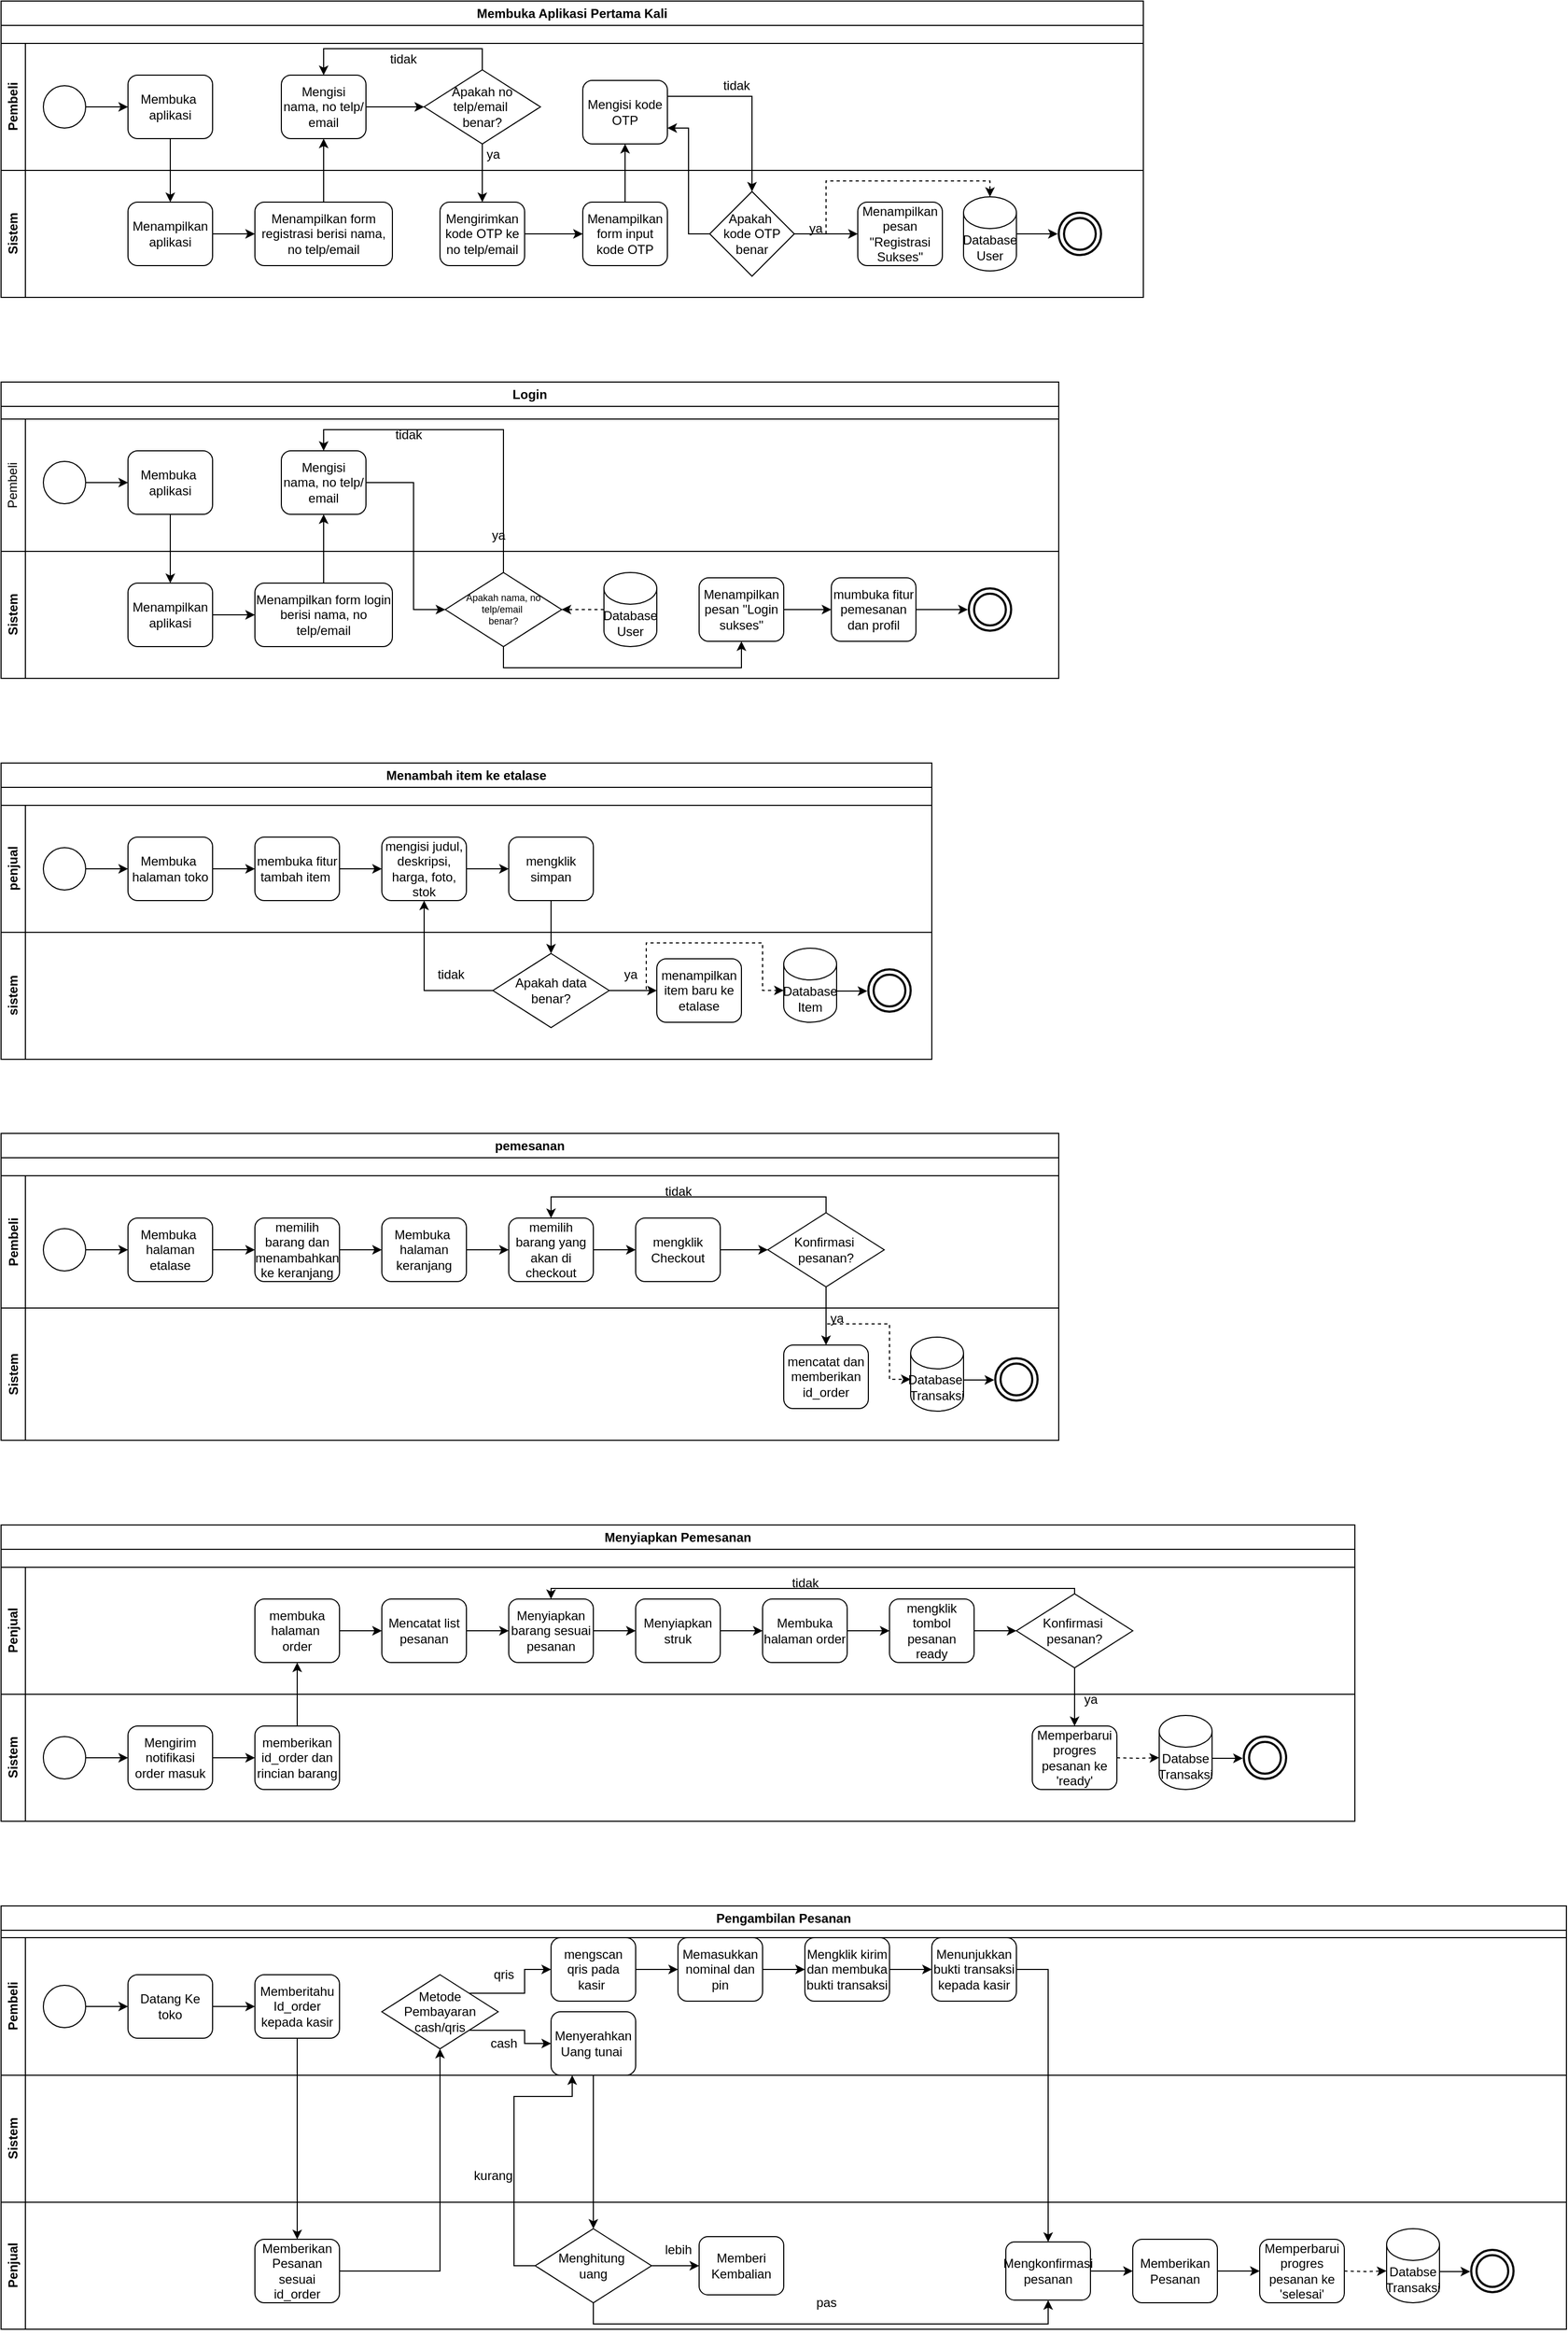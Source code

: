 <mxfile version="26.0.4">
  <diagram name="Halaman-1" id="dJWml7e_3UsgryPbaNAH">
    <mxGraphModel dx="1591" dy="705" grid="1" gridSize="10" guides="1" tooltips="1" connect="1" arrows="1" fold="1" page="1" pageScale="10" pageWidth="827" pageHeight="1169" math="0" shadow="0">
      <root>
        <mxCell id="0" />
        <mxCell id="1" parent="0" />
        <mxCell id="1x1_cKniDCLI9DL_jRmz-61" value="Membuka Aplikasi Pertama Kali" style="swimlane;whiteSpace=wrap;html=1;" parent="1" vertex="1">
          <mxGeometry width="1080" height="280" as="geometry" />
        </mxCell>
        <mxCell id="1x1_cKniDCLI9DL_jRmz-62" value="Pembeli" style="swimlane;horizontal=0;whiteSpace=wrap;html=1;" parent="1x1_cKniDCLI9DL_jRmz-61" vertex="1">
          <mxGeometry y="40" width="1080" height="120" as="geometry" />
        </mxCell>
        <mxCell id="v4LzWEk5CZVGfWKohJ5e-2" style="edgeStyle=orthogonalEdgeStyle;rounded=0;orthogonalLoop=1;jettySize=auto;html=1;exitX=1;exitY=0.5;exitDx=0;exitDy=0;entryX=0;entryY=0.5;entryDx=0;entryDy=0;" parent="1x1_cKniDCLI9DL_jRmz-62" source="1x1_cKniDCLI9DL_jRmz-66" target="1x1_cKniDCLI9DL_jRmz-67" edge="1">
          <mxGeometry relative="1" as="geometry" />
        </mxCell>
        <mxCell id="1x1_cKniDCLI9DL_jRmz-66" value="" style="ellipse;whiteSpace=wrap;html=1;aspect=fixed;" parent="1x1_cKniDCLI9DL_jRmz-62" vertex="1">
          <mxGeometry x="40" y="40" width="40" height="40" as="geometry" />
        </mxCell>
        <mxCell id="1x1_cKniDCLI9DL_jRmz-67" value="Membuka&amp;nbsp;&lt;div&gt;aplikasi&lt;/div&gt;" style="rounded=1;whiteSpace=wrap;html=1;" parent="1x1_cKniDCLI9DL_jRmz-62" vertex="1">
          <mxGeometry x="120" y="30" width="80" height="60" as="geometry" />
        </mxCell>
        <mxCell id="1x1_cKniDCLI9DL_jRmz-81" style="edgeStyle=orthogonalEdgeStyle;rounded=0;orthogonalLoop=1;jettySize=auto;html=1;exitX=1;exitY=0.5;exitDx=0;exitDy=0;entryX=0;entryY=0.5;entryDx=0;entryDy=0;" parent="1x1_cKniDCLI9DL_jRmz-62" source="1x1_cKniDCLI9DL_jRmz-72" target="1x1_cKniDCLI9DL_jRmz-77" edge="1">
          <mxGeometry relative="1" as="geometry" />
        </mxCell>
        <mxCell id="1x1_cKniDCLI9DL_jRmz-72" value="Mengisi nama, no telp/ email" style="rounded=1;whiteSpace=wrap;html=1;" parent="1x1_cKniDCLI9DL_jRmz-62" vertex="1">
          <mxGeometry x="265" y="30" width="80" height="60" as="geometry" />
        </mxCell>
        <mxCell id="1x1_cKniDCLI9DL_jRmz-78" style="edgeStyle=orthogonalEdgeStyle;rounded=0;orthogonalLoop=1;jettySize=auto;html=1;exitX=0.5;exitY=0;exitDx=0;exitDy=0;entryX=0.5;entryY=0;entryDx=0;entryDy=0;" parent="1x1_cKniDCLI9DL_jRmz-62" source="1x1_cKniDCLI9DL_jRmz-77" target="1x1_cKniDCLI9DL_jRmz-72" edge="1">
          <mxGeometry relative="1" as="geometry" />
        </mxCell>
        <mxCell id="1x1_cKniDCLI9DL_jRmz-77" value="Apakah no telp/email&amp;nbsp;&lt;div&gt;benar?&lt;/div&gt;" style="rhombus;whiteSpace=wrap;html=1;" parent="1x1_cKniDCLI9DL_jRmz-62" vertex="1">
          <mxGeometry x="400" y="25" width="110" height="70" as="geometry" />
        </mxCell>
        <mxCell id="1x1_cKniDCLI9DL_jRmz-85" value="Mengisi kode OTP" style="rounded=1;whiteSpace=wrap;html=1;" parent="1x1_cKniDCLI9DL_jRmz-62" vertex="1">
          <mxGeometry x="550" y="35" width="80" height="60" as="geometry" />
        </mxCell>
        <mxCell id="v4LzWEk5CZVGfWKohJ5e-10" value="ya" style="text;html=1;align=center;verticalAlign=middle;resizable=0;points=[];autosize=1;strokeColor=none;fillColor=none;" parent="1x1_cKniDCLI9DL_jRmz-62" vertex="1">
          <mxGeometry x="445" y="90" width="40" height="30" as="geometry" />
        </mxCell>
        <mxCell id="v4LzWEk5CZVGfWKohJ5e-11" value="tidak" style="text;html=1;align=center;verticalAlign=middle;resizable=0;points=[];autosize=1;strokeColor=none;fillColor=none;" parent="1x1_cKniDCLI9DL_jRmz-62" vertex="1">
          <mxGeometry x="355" width="50" height="30" as="geometry" />
        </mxCell>
        <mxCell id="v4LzWEk5CZVGfWKohJ5e-13" value="tidak" style="text;html=1;align=center;verticalAlign=middle;resizable=0;points=[];autosize=1;strokeColor=none;fillColor=none;" parent="1x1_cKniDCLI9DL_jRmz-62" vertex="1">
          <mxGeometry x="670" y="25" width="50" height="30" as="geometry" />
        </mxCell>
        <mxCell id="1x1_cKniDCLI9DL_jRmz-64" value="Sistem" style="swimlane;horizontal=0;whiteSpace=wrap;html=1;" parent="1x1_cKniDCLI9DL_jRmz-61" vertex="1">
          <mxGeometry y="160" width="1080" height="120" as="geometry" />
        </mxCell>
        <mxCell id="1x1_cKniDCLI9DL_jRmz-80" style="edgeStyle=orthogonalEdgeStyle;rounded=0;orthogonalLoop=1;jettySize=auto;html=1;exitX=1;exitY=0.5;exitDx=0;exitDy=0;entryX=0;entryY=0.5;entryDx=0;entryDy=0;" parent="1x1_cKniDCLI9DL_jRmz-64" source="1x1_cKniDCLI9DL_jRmz-69" target="1x1_cKniDCLI9DL_jRmz-71" edge="1">
          <mxGeometry relative="1" as="geometry" />
        </mxCell>
        <mxCell id="1x1_cKniDCLI9DL_jRmz-69" value="Menampilkan aplikasi" style="rounded=1;whiteSpace=wrap;html=1;" parent="1x1_cKniDCLI9DL_jRmz-64" vertex="1">
          <mxGeometry x="120" y="30" width="80" height="60" as="geometry" />
        </mxCell>
        <mxCell id="1x1_cKniDCLI9DL_jRmz-71" value="Menampilkan form registrasi berisi nama, no telp/email" style="rounded=1;whiteSpace=wrap;html=1;" parent="1x1_cKniDCLI9DL_jRmz-64" vertex="1">
          <mxGeometry x="240" y="30" width="130" height="60" as="geometry" />
        </mxCell>
        <mxCell id="1x1_cKniDCLI9DL_jRmz-84" style="edgeStyle=orthogonalEdgeStyle;rounded=0;orthogonalLoop=1;jettySize=auto;html=1;exitX=1;exitY=0.5;exitDx=0;exitDy=0;entryX=0;entryY=0.5;entryDx=0;entryDy=0;" parent="1x1_cKniDCLI9DL_jRmz-64" source="1x1_cKniDCLI9DL_jRmz-73" target="1x1_cKniDCLI9DL_jRmz-83" edge="1">
          <mxGeometry relative="1" as="geometry" />
        </mxCell>
        <mxCell id="1x1_cKniDCLI9DL_jRmz-73" value="Mengirimkan kode OTP ke no telp/email" style="rounded=1;whiteSpace=wrap;html=1;" parent="1x1_cKniDCLI9DL_jRmz-64" vertex="1">
          <mxGeometry x="415" y="30" width="80" height="60" as="geometry" />
        </mxCell>
        <mxCell id="1x1_cKniDCLI9DL_jRmz-83" value="Menampilkan form input kode OTP" style="rounded=1;whiteSpace=wrap;html=1;" parent="1x1_cKniDCLI9DL_jRmz-64" vertex="1">
          <mxGeometry x="550" y="30" width="80" height="60" as="geometry" />
        </mxCell>
        <mxCell id="1x1_cKniDCLI9DL_jRmz-91" style="edgeStyle=orthogonalEdgeStyle;rounded=0;orthogonalLoop=1;jettySize=auto;html=1;exitX=1;exitY=0.5;exitDx=0;exitDy=0;entryX=0;entryY=0.5;entryDx=0;entryDy=0;" parent="1x1_cKniDCLI9DL_jRmz-64" source="1x1_cKniDCLI9DL_jRmz-87" target="1x1_cKniDCLI9DL_jRmz-90" edge="1">
          <mxGeometry relative="1" as="geometry" />
        </mxCell>
        <mxCell id="1x1_cKniDCLI9DL_jRmz-87" value="Apakah&amp;nbsp;&lt;div&gt;kode OTP benar&lt;/div&gt;" style="rhombus;whiteSpace=wrap;html=1;" parent="1x1_cKniDCLI9DL_jRmz-64" vertex="1">
          <mxGeometry x="670" y="20" width="80" height="80" as="geometry" />
        </mxCell>
        <mxCell id="1x1_cKniDCLI9DL_jRmz-90" value="Menampilkan pesan &quot;Registrasi Sukses&quot;" style="rounded=1;whiteSpace=wrap;html=1;" parent="1x1_cKniDCLI9DL_jRmz-64" vertex="1">
          <mxGeometry x="810" y="30" width="80" height="60" as="geometry" />
        </mxCell>
        <mxCell id="2Y-CChpE2fxilLZrQBRF-6" style="edgeStyle=orthogonalEdgeStyle;rounded=0;orthogonalLoop=1;jettySize=auto;html=1;exitX=1;exitY=0.5;exitDx=0;exitDy=0;exitPerimeter=0;entryX=0;entryY=0.5;entryDx=0;entryDy=0;" edge="1" parent="1x1_cKniDCLI9DL_jRmz-64" source="1x1_cKniDCLI9DL_jRmz-92" target="v4LzWEk5CZVGfWKohJ5e-3">
          <mxGeometry relative="1" as="geometry" />
        </mxCell>
        <mxCell id="1x1_cKniDCLI9DL_jRmz-92" value="Database&lt;div&gt;User&lt;/div&gt;" style="shape=cylinder3;whiteSpace=wrap;html=1;boundedLbl=1;backgroundOutline=1;size=15;" parent="1x1_cKniDCLI9DL_jRmz-64" vertex="1">
          <mxGeometry x="910" y="25" width="50" height="70" as="geometry" />
        </mxCell>
        <mxCell id="v4LzWEk5CZVGfWKohJ5e-4" style="edgeStyle=orthogonalEdgeStyle;rounded=0;orthogonalLoop=1;jettySize=auto;html=1;exitX=1;exitY=0.5;exitDx=0;exitDy=0;dashed=1;entryX=0.5;entryY=0;entryDx=0;entryDy=0;entryPerimeter=0;" parent="1x1_cKniDCLI9DL_jRmz-64" source="1x1_cKniDCLI9DL_jRmz-87" target="1x1_cKniDCLI9DL_jRmz-92" edge="1">
          <mxGeometry relative="1" as="geometry">
            <mxPoint x="935" y="20" as="targetPoint" />
            <Array as="points">
              <mxPoint x="780" y="60" />
              <mxPoint x="780" y="10" />
              <mxPoint x="935" y="10" />
            </Array>
          </mxGeometry>
        </mxCell>
        <mxCell id="v4LzWEk5CZVGfWKohJ5e-12" value="ya" style="text;html=1;align=center;verticalAlign=middle;resizable=0;points=[];autosize=1;strokeColor=none;fillColor=none;" parent="1x1_cKniDCLI9DL_jRmz-64" vertex="1">
          <mxGeometry x="750" y="40" width="40" height="30" as="geometry" />
        </mxCell>
        <mxCell id="v4LzWEk5CZVGfWKohJ5e-3" value="" style="ellipse;whiteSpace=wrap;html=1;aspect=fixed;perimeterSpacing=1;strokeWidth=2;gradientColor=none;fillStyle=auto;" parent="1x1_cKniDCLI9DL_jRmz-64" vertex="1">
          <mxGeometry x="1000" y="40" width="40" height="40" as="geometry" />
        </mxCell>
        <mxCell id="v4LzWEk5CZVGfWKohJ5e-9" value="" style="ellipse;whiteSpace=wrap;html=1;aspect=fixed;perimeterSpacing=1;strokeWidth=2;gradientColor=none;fillStyle=auto;" parent="1x1_cKniDCLI9DL_jRmz-64" vertex="1">
          <mxGeometry x="1005" y="45" width="30" height="30" as="geometry" />
        </mxCell>
        <mxCell id="1x1_cKniDCLI9DL_jRmz-76" style="edgeStyle=orthogonalEdgeStyle;rounded=0;orthogonalLoop=1;jettySize=auto;html=1;exitX=0.5;exitY=0;exitDx=0;exitDy=0;entryX=0.5;entryY=1;entryDx=0;entryDy=0;" parent="1x1_cKniDCLI9DL_jRmz-61" source="1x1_cKniDCLI9DL_jRmz-71" target="1x1_cKniDCLI9DL_jRmz-72" edge="1">
          <mxGeometry relative="1" as="geometry" />
        </mxCell>
        <mxCell id="1x1_cKniDCLI9DL_jRmz-79" style="edgeStyle=orthogonalEdgeStyle;rounded=0;orthogonalLoop=1;jettySize=auto;html=1;exitX=0.5;exitY=1;exitDx=0;exitDy=0;entryX=0.5;entryY=0;entryDx=0;entryDy=0;" parent="1x1_cKniDCLI9DL_jRmz-61" source="1x1_cKniDCLI9DL_jRmz-67" target="1x1_cKniDCLI9DL_jRmz-69" edge="1">
          <mxGeometry relative="1" as="geometry" />
        </mxCell>
        <mxCell id="1x1_cKniDCLI9DL_jRmz-82" style="edgeStyle=orthogonalEdgeStyle;rounded=0;orthogonalLoop=1;jettySize=auto;html=1;exitX=0.5;exitY=1;exitDx=0;exitDy=0;entryX=0.5;entryY=0;entryDx=0;entryDy=0;" parent="1x1_cKniDCLI9DL_jRmz-61" source="1x1_cKniDCLI9DL_jRmz-77" target="1x1_cKniDCLI9DL_jRmz-73" edge="1">
          <mxGeometry relative="1" as="geometry" />
        </mxCell>
        <mxCell id="1x1_cKniDCLI9DL_jRmz-86" style="edgeStyle=orthogonalEdgeStyle;rounded=0;orthogonalLoop=1;jettySize=auto;html=1;exitX=0.5;exitY=0;exitDx=0;exitDy=0;entryX=0.5;entryY=1;entryDx=0;entryDy=0;" parent="1x1_cKniDCLI9DL_jRmz-61" source="1x1_cKniDCLI9DL_jRmz-83" target="1x1_cKniDCLI9DL_jRmz-85" edge="1">
          <mxGeometry relative="1" as="geometry" />
        </mxCell>
        <mxCell id="1x1_cKniDCLI9DL_jRmz-88" style="edgeStyle=orthogonalEdgeStyle;rounded=0;orthogonalLoop=1;jettySize=auto;html=1;exitX=1;exitY=0.25;exitDx=0;exitDy=0;entryX=0.5;entryY=0;entryDx=0;entryDy=0;" parent="1x1_cKniDCLI9DL_jRmz-61" source="1x1_cKniDCLI9DL_jRmz-85" target="1x1_cKniDCLI9DL_jRmz-87" edge="1">
          <mxGeometry relative="1" as="geometry" />
        </mxCell>
        <mxCell id="1x1_cKniDCLI9DL_jRmz-89" style="edgeStyle=orthogonalEdgeStyle;rounded=0;orthogonalLoop=1;jettySize=auto;html=1;exitX=0;exitY=0.5;exitDx=0;exitDy=0;entryX=1;entryY=0.75;entryDx=0;entryDy=0;" parent="1x1_cKniDCLI9DL_jRmz-61" source="1x1_cKniDCLI9DL_jRmz-87" target="1x1_cKniDCLI9DL_jRmz-85" edge="1">
          <mxGeometry relative="1" as="geometry" />
        </mxCell>
        <mxCell id="v4LzWEk5CZVGfWKohJ5e-50" value="Login" style="swimlane;whiteSpace=wrap;html=1;" parent="1" vertex="1">
          <mxGeometry y="360" width="1000" height="280" as="geometry" />
        </mxCell>
        <mxCell id="v4LzWEk5CZVGfWKohJ5e-67" value="Sistem" style="swimlane;horizontal=0;whiteSpace=wrap;html=1;" parent="v4LzWEk5CZVGfWKohJ5e-50" vertex="1">
          <mxGeometry y="160" width="1000" height="120" as="geometry" />
        </mxCell>
        <mxCell id="v4LzWEk5CZVGfWKohJ5e-82" style="edgeStyle=orthogonalEdgeStyle;rounded=0;orthogonalLoop=1;jettySize=auto;html=1;exitX=1;exitY=0.5;exitDx=0;exitDy=0;entryX=0;entryY=0.5;entryDx=0;entryDy=0;" parent="v4LzWEk5CZVGfWKohJ5e-67" source="v4LzWEk5CZVGfWKohJ5e-71" target="v4LzWEk5CZVGfWKohJ5e-72" edge="1">
          <mxGeometry relative="1" as="geometry" />
        </mxCell>
        <mxCell id="v4LzWEk5CZVGfWKohJ5e-71" value="Menampilkan aplikasi" style="rounded=1;whiteSpace=wrap;html=1;" parent="v4LzWEk5CZVGfWKohJ5e-67" vertex="1">
          <mxGeometry x="120" y="30" width="80" height="60" as="geometry" />
        </mxCell>
        <mxCell id="v4LzWEk5CZVGfWKohJ5e-72" value="Menampilkan form login berisi nama, no telp/email" style="rounded=1;whiteSpace=wrap;html=1;" parent="v4LzWEk5CZVGfWKohJ5e-67" vertex="1">
          <mxGeometry x="240" y="30" width="130" height="60" as="geometry" />
        </mxCell>
        <mxCell id="v4LzWEk5CZVGfWKohJ5e-75" value="Apakah nama, no telp/email&amp;nbsp;&lt;div&gt;benar?&lt;/div&gt;" style="rhombus;whiteSpace=wrap;html=1;spacing=2;fontSize=9;fontStyle=0" parent="v4LzWEk5CZVGfWKohJ5e-67" vertex="1">
          <mxGeometry x="420" y="20" width="110" height="70" as="geometry" />
        </mxCell>
        <mxCell id="2Y-CChpE2fxilLZrQBRF-5" style="edgeStyle=orthogonalEdgeStyle;rounded=0;orthogonalLoop=1;jettySize=auto;html=1;exitX=0;exitY=0.5;exitDx=0;exitDy=0;exitPerimeter=0;entryX=1;entryY=0.5;entryDx=0;entryDy=0;dashed=1;" edge="1" parent="v4LzWEk5CZVGfWKohJ5e-67" source="2Y-CChpE2fxilLZrQBRF-4" target="v4LzWEk5CZVGfWKohJ5e-75">
          <mxGeometry relative="1" as="geometry" />
        </mxCell>
        <mxCell id="2Y-CChpE2fxilLZrQBRF-4" value="Database User" style="shape=cylinder3;whiteSpace=wrap;html=1;boundedLbl=1;backgroundOutline=1;size=15;" vertex="1" parent="v4LzWEk5CZVGfWKohJ5e-67">
          <mxGeometry x="570" y="20" width="50" height="70" as="geometry" />
        </mxCell>
        <mxCell id="v4LzWEk5CZVGfWKohJ5e-84" style="edgeStyle=orthogonalEdgeStyle;rounded=0;orthogonalLoop=1;jettySize=auto;html=1;exitX=1;exitY=0.5;exitDx=0;exitDy=0;entryX=0;entryY=0.5;entryDx=0;entryDy=0;" parent="v4LzWEk5CZVGfWKohJ5e-67" source="v4LzWEk5CZVGfWKohJ5e-77" target="v4LzWEk5CZVGfWKohJ5e-83" edge="1">
          <mxGeometry relative="1" as="geometry" />
        </mxCell>
        <mxCell id="v4LzWEk5CZVGfWKohJ5e-77" value="Menampilkan pesan &quot;Login sukses&quot;" style="rounded=1;whiteSpace=wrap;html=1;" parent="v4LzWEk5CZVGfWKohJ5e-67" vertex="1">
          <mxGeometry x="660" y="25" width="80" height="60" as="geometry" />
        </mxCell>
        <mxCell id="v4LzWEk5CZVGfWKohJ5e-91" style="edgeStyle=orthogonalEdgeStyle;rounded=0;orthogonalLoop=1;jettySize=auto;html=1;exitX=1;exitY=0.5;exitDx=0;exitDy=0;entryX=0;entryY=0.5;entryDx=0;entryDy=0;" parent="v4LzWEk5CZVGfWKohJ5e-67" source="v4LzWEk5CZVGfWKohJ5e-83" target="v4LzWEk5CZVGfWKohJ5e-89" edge="1">
          <mxGeometry relative="1" as="geometry" />
        </mxCell>
        <mxCell id="v4LzWEk5CZVGfWKohJ5e-83" value="mumbuka fitur pemesanan dan profil" style="rounded=1;whiteSpace=wrap;html=1;" parent="v4LzWEk5CZVGfWKohJ5e-67" vertex="1">
          <mxGeometry x="785" y="25" width="80" height="60" as="geometry" />
        </mxCell>
        <mxCell id="v4LzWEk5CZVGfWKohJ5e-89" value="" style="ellipse;whiteSpace=wrap;html=1;aspect=fixed;perimeterSpacing=1;strokeWidth=2;gradientColor=none;fillStyle=auto;" parent="v4LzWEk5CZVGfWKohJ5e-67" vertex="1">
          <mxGeometry x="915" y="35" width="40" height="40" as="geometry" />
        </mxCell>
        <mxCell id="v4LzWEk5CZVGfWKohJ5e-90" value="" style="ellipse;whiteSpace=wrap;html=1;aspect=fixed;perimeterSpacing=1;strokeWidth=2;gradientColor=none;fillStyle=auto;" parent="v4LzWEk5CZVGfWKohJ5e-67" vertex="1">
          <mxGeometry x="920" y="40" width="30" height="30" as="geometry" />
        </mxCell>
        <mxCell id="v4LzWEk5CZVGfWKohJ5e-78" style="edgeStyle=orthogonalEdgeStyle;rounded=0;orthogonalLoop=1;jettySize=auto;html=1;exitX=0.5;exitY=1;exitDx=0;exitDy=0;entryX=0.5;entryY=1;entryDx=0;entryDy=0;" parent="v4LzWEk5CZVGfWKohJ5e-67" source="v4LzWEk5CZVGfWKohJ5e-75" target="v4LzWEk5CZVGfWKohJ5e-77" edge="1">
          <mxGeometry relative="1" as="geometry" />
        </mxCell>
        <mxCell id="v4LzWEk5CZVGfWKohJ5e-68" value="Pembeli" style="swimlane;horizontal=0;whiteSpace=wrap;html=1;startSize=23;fontStyle=0;fontSize=12;" parent="v4LzWEk5CZVGfWKohJ5e-50" vertex="1">
          <mxGeometry y="35" width="1000" height="125" as="geometry" />
        </mxCell>
        <mxCell id="v4LzWEk5CZVGfWKohJ5e-80" style="edgeStyle=orthogonalEdgeStyle;rounded=0;orthogonalLoop=1;jettySize=auto;html=1;exitX=1;exitY=0.5;exitDx=0;exitDy=0;entryX=0;entryY=0.5;entryDx=0;entryDy=0;" parent="v4LzWEk5CZVGfWKohJ5e-68" source="v4LzWEk5CZVGfWKohJ5e-69" target="v4LzWEk5CZVGfWKohJ5e-70" edge="1">
          <mxGeometry relative="1" as="geometry" />
        </mxCell>
        <mxCell id="v4LzWEk5CZVGfWKohJ5e-69" value="" style="ellipse;whiteSpace=wrap;html=1;aspect=fixed;" parent="v4LzWEk5CZVGfWKohJ5e-68" vertex="1">
          <mxGeometry x="40" y="40" width="40" height="40" as="geometry" />
        </mxCell>
        <mxCell id="v4LzWEk5CZVGfWKohJ5e-70" value="Membuka&amp;nbsp;&lt;div&gt;aplikasi&lt;/div&gt;" style="rounded=1;whiteSpace=wrap;html=1;" parent="v4LzWEk5CZVGfWKohJ5e-68" vertex="1">
          <mxGeometry x="120" y="30" width="80" height="60" as="geometry" />
        </mxCell>
        <mxCell id="v4LzWEk5CZVGfWKohJ5e-73" value="Mengisi nama, no telp/ email" style="rounded=1;whiteSpace=wrap;html=1;" parent="v4LzWEk5CZVGfWKohJ5e-68" vertex="1">
          <mxGeometry x="265" y="30" width="80" height="60" as="geometry" />
        </mxCell>
        <mxCell id="v4LzWEk5CZVGfWKohJ5e-85" value="ya" style="text;html=1;align=center;verticalAlign=middle;resizable=0;points=[];autosize=1;strokeColor=none;fillColor=none;" parent="v4LzWEk5CZVGfWKohJ5e-68" vertex="1">
          <mxGeometry x="450" y="95" width="40" height="30" as="geometry" />
        </mxCell>
        <mxCell id="v4LzWEk5CZVGfWKohJ5e-87" value="tidak" style="text;html=1;align=center;verticalAlign=middle;resizable=0;points=[];autosize=1;strokeColor=none;fillColor=none;" parent="v4LzWEk5CZVGfWKohJ5e-68" vertex="1">
          <mxGeometry x="360" width="50" height="30" as="geometry" />
        </mxCell>
        <mxCell id="v4LzWEk5CZVGfWKohJ5e-74" style="edgeStyle=orthogonalEdgeStyle;rounded=0;orthogonalLoop=1;jettySize=auto;html=1;exitX=0.5;exitY=0;exitDx=0;exitDy=0;entryX=0.5;entryY=1;entryDx=0;entryDy=0;" parent="v4LzWEk5CZVGfWKohJ5e-50" source="v4LzWEk5CZVGfWKohJ5e-72" target="v4LzWEk5CZVGfWKohJ5e-73" edge="1">
          <mxGeometry relative="1" as="geometry" />
        </mxCell>
        <mxCell id="v4LzWEk5CZVGfWKohJ5e-81" style="edgeStyle=orthogonalEdgeStyle;rounded=0;orthogonalLoop=1;jettySize=auto;html=1;exitX=0.5;exitY=1;exitDx=0;exitDy=0;entryX=0.5;entryY=0;entryDx=0;entryDy=0;" parent="v4LzWEk5CZVGfWKohJ5e-50" source="v4LzWEk5CZVGfWKohJ5e-70" target="v4LzWEk5CZVGfWKohJ5e-71" edge="1">
          <mxGeometry relative="1" as="geometry" />
        </mxCell>
        <mxCell id="v4LzWEk5CZVGfWKohJ5e-79" style="edgeStyle=orthogonalEdgeStyle;rounded=0;orthogonalLoop=1;jettySize=auto;html=1;exitX=1;exitY=0.5;exitDx=0;exitDy=0;entryX=0;entryY=0.5;entryDx=0;entryDy=0;" parent="v4LzWEk5CZVGfWKohJ5e-50" source="v4LzWEk5CZVGfWKohJ5e-73" target="v4LzWEk5CZVGfWKohJ5e-75" edge="1">
          <mxGeometry relative="1" as="geometry">
            <Array as="points">
              <mxPoint x="390" y="95" />
              <mxPoint x="390" y="215" />
            </Array>
          </mxGeometry>
        </mxCell>
        <mxCell id="v4LzWEk5CZVGfWKohJ5e-76" style="edgeStyle=orthogonalEdgeStyle;rounded=0;orthogonalLoop=1;jettySize=auto;html=1;exitX=0.5;exitY=0;exitDx=0;exitDy=0;entryX=0.5;entryY=0;entryDx=0;entryDy=0;" parent="v4LzWEk5CZVGfWKohJ5e-50" source="v4LzWEk5CZVGfWKohJ5e-75" target="v4LzWEk5CZVGfWKohJ5e-73" edge="1">
          <mxGeometry relative="1" as="geometry" />
        </mxCell>
        <mxCell id="Xs1nnPFi00Lcflwtf1iO-1" value="Menambah item ke etalase" style="swimlane;whiteSpace=wrap;html=1;" parent="1" vertex="1">
          <mxGeometry y="720" width="880" height="280" as="geometry" />
        </mxCell>
        <mxCell id="Xs1nnPFi00Lcflwtf1iO-2" value="sistem" style="swimlane;horizontal=0;whiteSpace=wrap;html=1;" parent="Xs1nnPFi00Lcflwtf1iO-1" vertex="1">
          <mxGeometry y="160" width="880" height="120" as="geometry" />
        </mxCell>
        <mxCell id="Xs1nnPFi00Lcflwtf1iO-21" style="edgeStyle=orthogonalEdgeStyle;rounded=0;orthogonalLoop=1;jettySize=auto;html=1;exitX=1;exitY=0.5;exitDx=0;exitDy=0;entryX=0;entryY=0.5;entryDx=0;entryDy=0;" parent="Xs1nnPFi00Lcflwtf1iO-2" source="Xs1nnPFi00Lcflwtf1iO-13" target="Xs1nnPFi00Lcflwtf1iO-20" edge="1">
          <mxGeometry relative="1" as="geometry" />
        </mxCell>
        <mxCell id="Xs1nnPFi00Lcflwtf1iO-13" value="Apakah data&lt;div&gt;benar?&lt;/div&gt;" style="rhombus;whiteSpace=wrap;html=1;" parent="Xs1nnPFi00Lcflwtf1iO-2" vertex="1">
          <mxGeometry x="465" y="20" width="110" height="70" as="geometry" />
        </mxCell>
        <mxCell id="Xs1nnPFi00Lcflwtf1iO-20" value="menampilkan item baru ke etalase" style="rounded=1;whiteSpace=wrap;html=1;" parent="Xs1nnPFi00Lcflwtf1iO-2" vertex="1">
          <mxGeometry x="620" y="25" width="80" height="60" as="geometry" />
        </mxCell>
        <mxCell id="Xs1nnPFi00Lcflwtf1iO-22" value="tidak" style="text;html=1;align=center;verticalAlign=middle;resizable=0;points=[];autosize=1;strokeColor=none;fillColor=none;" parent="Xs1nnPFi00Lcflwtf1iO-2" vertex="1">
          <mxGeometry x="400" y="25" width="50" height="30" as="geometry" />
        </mxCell>
        <mxCell id="Ru0WodZBk-ABv7PbZK_r-1" value="ya" style="text;html=1;align=center;verticalAlign=middle;resizable=0;points=[];autosize=1;strokeColor=none;fillColor=none;" parent="Xs1nnPFi00Lcflwtf1iO-2" vertex="1">
          <mxGeometry x="575" y="25" width="40" height="30" as="geometry" />
        </mxCell>
        <mxCell id="Ru0WodZBk-ABv7PbZK_r-7" style="edgeStyle=orthogonalEdgeStyle;rounded=0;orthogonalLoop=1;jettySize=auto;html=1;exitX=1.007;exitY=0.579;exitDx=0;exitDy=0;exitPerimeter=0;entryX=0;entryY=0.5;entryDx=0;entryDy=0;" parent="Xs1nnPFi00Lcflwtf1iO-2" source="Ru0WodZBk-ABv7PbZK_r-8" target="Ru0WodZBk-ABv7PbZK_r-9" edge="1">
          <mxGeometry relative="1" as="geometry" />
        </mxCell>
        <mxCell id="Ru0WodZBk-ABv7PbZK_r-8" value="Database&lt;div&gt;Item&lt;/div&gt;" style="shape=cylinder3;whiteSpace=wrap;html=1;boundedLbl=1;backgroundOutline=1;size=15;" parent="Xs1nnPFi00Lcflwtf1iO-2" vertex="1">
          <mxGeometry x="740" y="15" width="50" height="70" as="geometry" />
        </mxCell>
        <mxCell id="Ru0WodZBk-ABv7PbZK_r-9" value="" style="ellipse;whiteSpace=wrap;html=1;aspect=fixed;perimeterSpacing=1;strokeWidth=2;gradientColor=none;fillStyle=auto;" parent="Xs1nnPFi00Lcflwtf1iO-2" vertex="1">
          <mxGeometry x="820" y="35" width="40" height="40" as="geometry" />
        </mxCell>
        <mxCell id="Ru0WodZBk-ABv7PbZK_r-10" style="edgeStyle=orthogonalEdgeStyle;rounded=0;orthogonalLoop=1;jettySize=auto;html=1;exitX=1;exitY=0.5;exitDx=0;exitDy=0;entryX=-0.001;entryY=0.57;entryDx=0;entryDy=0;entryPerimeter=0;dashed=1;" parent="Xs1nnPFi00Lcflwtf1iO-2" target="Ru0WodZBk-ABv7PbZK_r-8" edge="1" source="Xs1nnPFi00Lcflwtf1iO-13">
          <mxGeometry relative="1" as="geometry">
            <mxPoint x="700" y="55" as="sourcePoint" />
            <Array as="points">
              <mxPoint x="610" y="55" />
              <mxPoint x="610" y="10" />
              <mxPoint x="720" y="10" />
              <mxPoint x="720" y="55" />
            </Array>
          </mxGeometry>
        </mxCell>
        <mxCell id="Ru0WodZBk-ABv7PbZK_r-11" value="" style="ellipse;whiteSpace=wrap;html=1;aspect=fixed;perimeterSpacing=1;strokeWidth=2;gradientColor=none;fillStyle=auto;" parent="Xs1nnPFi00Lcflwtf1iO-2" vertex="1">
          <mxGeometry x="825" y="40" width="30" height="30" as="geometry" />
        </mxCell>
        <mxCell id="Xs1nnPFi00Lcflwtf1iO-3" value="penjual" style="swimlane;horizontal=0;whiteSpace=wrap;html=1;" parent="Xs1nnPFi00Lcflwtf1iO-1" vertex="1">
          <mxGeometry y="40" width="880" height="120" as="geometry" />
        </mxCell>
        <mxCell id="Xs1nnPFi00Lcflwtf1iO-14" style="edgeStyle=orthogonalEdgeStyle;rounded=0;orthogonalLoop=1;jettySize=auto;html=1;exitX=1;exitY=0.5;exitDx=0;exitDy=0;entryX=0;entryY=0.5;entryDx=0;entryDy=0;" parent="Xs1nnPFi00Lcflwtf1iO-3" source="Xs1nnPFi00Lcflwtf1iO-4" target="Xs1nnPFi00Lcflwtf1iO-5" edge="1">
          <mxGeometry relative="1" as="geometry" />
        </mxCell>
        <mxCell id="Xs1nnPFi00Lcflwtf1iO-4" value="" style="ellipse;whiteSpace=wrap;html=1;aspect=fixed;" parent="Xs1nnPFi00Lcflwtf1iO-3" vertex="1">
          <mxGeometry x="40" y="40" width="40" height="40" as="geometry" />
        </mxCell>
        <mxCell id="Xs1nnPFi00Lcflwtf1iO-15" style="edgeStyle=orthogonalEdgeStyle;rounded=0;orthogonalLoop=1;jettySize=auto;html=1;exitX=1;exitY=0.5;exitDx=0;exitDy=0;entryX=0;entryY=0.5;entryDx=0;entryDy=0;" parent="Xs1nnPFi00Lcflwtf1iO-3" source="Xs1nnPFi00Lcflwtf1iO-5" target="Xs1nnPFi00Lcflwtf1iO-8" edge="1">
          <mxGeometry relative="1" as="geometry" />
        </mxCell>
        <mxCell id="Xs1nnPFi00Lcflwtf1iO-5" value="Membuka&amp;nbsp;&lt;div&gt;halaman toko&lt;/div&gt;" style="rounded=1;whiteSpace=wrap;html=1;" parent="Xs1nnPFi00Lcflwtf1iO-3" vertex="1">
          <mxGeometry x="120" y="30" width="80" height="60" as="geometry" />
        </mxCell>
        <mxCell id="Xs1nnPFi00Lcflwtf1iO-16" style="edgeStyle=orthogonalEdgeStyle;rounded=0;orthogonalLoop=1;jettySize=auto;html=1;exitX=1;exitY=0.5;exitDx=0;exitDy=0;entryX=0;entryY=0.5;entryDx=0;entryDy=0;" parent="Xs1nnPFi00Lcflwtf1iO-3" source="Xs1nnPFi00Lcflwtf1iO-8" target="Xs1nnPFi00Lcflwtf1iO-10" edge="1">
          <mxGeometry relative="1" as="geometry" />
        </mxCell>
        <mxCell id="Xs1nnPFi00Lcflwtf1iO-8" value="membuka fitur tambah item&amp;nbsp;" style="rounded=1;whiteSpace=wrap;html=1;" parent="Xs1nnPFi00Lcflwtf1iO-3" vertex="1">
          <mxGeometry x="240" y="30" width="80" height="60" as="geometry" />
        </mxCell>
        <mxCell id="Xs1nnPFi00Lcflwtf1iO-17" style="edgeStyle=orthogonalEdgeStyle;rounded=0;orthogonalLoop=1;jettySize=auto;html=1;exitX=1;exitY=0.5;exitDx=0;exitDy=0;entryX=0;entryY=0.5;entryDx=0;entryDy=0;" parent="Xs1nnPFi00Lcflwtf1iO-3" source="Xs1nnPFi00Lcflwtf1iO-10" target="Xs1nnPFi00Lcflwtf1iO-12" edge="1">
          <mxGeometry relative="1" as="geometry" />
        </mxCell>
        <mxCell id="Xs1nnPFi00Lcflwtf1iO-10" value="mengisi judul, deskripsi, harga, foto, stok" style="rounded=1;whiteSpace=wrap;html=1;" parent="Xs1nnPFi00Lcflwtf1iO-3" vertex="1">
          <mxGeometry x="360" y="30" width="80" height="60" as="geometry" />
        </mxCell>
        <mxCell id="Xs1nnPFi00Lcflwtf1iO-12" value="mengklik simpan" style="rounded=1;whiteSpace=wrap;html=1;" parent="Xs1nnPFi00Lcflwtf1iO-3" vertex="1">
          <mxGeometry x="480" y="30" width="80" height="60" as="geometry" />
        </mxCell>
        <mxCell id="Xs1nnPFi00Lcflwtf1iO-18" style="edgeStyle=orthogonalEdgeStyle;rounded=0;orthogonalLoop=1;jettySize=auto;html=1;exitX=0.5;exitY=1;exitDx=0;exitDy=0;entryX=0.5;entryY=0;entryDx=0;entryDy=0;" parent="Xs1nnPFi00Lcflwtf1iO-1" source="Xs1nnPFi00Lcflwtf1iO-12" target="Xs1nnPFi00Lcflwtf1iO-13" edge="1">
          <mxGeometry relative="1" as="geometry" />
        </mxCell>
        <mxCell id="Xs1nnPFi00Lcflwtf1iO-24" style="edgeStyle=orthogonalEdgeStyle;rounded=0;orthogonalLoop=1;jettySize=auto;html=1;exitX=0;exitY=0.5;exitDx=0;exitDy=0;entryX=0.5;entryY=1;entryDx=0;entryDy=0;" parent="Xs1nnPFi00Lcflwtf1iO-1" source="Xs1nnPFi00Lcflwtf1iO-13" target="Xs1nnPFi00Lcflwtf1iO-10" edge="1">
          <mxGeometry relative="1" as="geometry" />
        </mxCell>
        <mxCell id="Ru0WodZBk-ABv7PbZK_r-12" value="pemesanan" style="swimlane;whiteSpace=wrap;html=1;" parent="1" vertex="1">
          <mxGeometry y="1070" width="1000" height="290" as="geometry" />
        </mxCell>
        <mxCell id="Ru0WodZBk-ABv7PbZK_r-14" value="Pembeli" style="swimlane;horizontal=0;whiteSpace=wrap;html=1;" parent="Ru0WodZBk-ABv7PbZK_r-12" vertex="1">
          <mxGeometry y="40" width="1000" height="125" as="geometry" />
        </mxCell>
        <mxCell id="Ru0WodZBk-ABv7PbZK_r-15" style="edgeStyle=orthogonalEdgeStyle;rounded=0;orthogonalLoop=1;jettySize=auto;html=1;exitX=1;exitY=0.5;exitDx=0;exitDy=0;entryX=0;entryY=0.5;entryDx=0;entryDy=0;" parent="Ru0WodZBk-ABv7PbZK_r-14" source="Ru0WodZBk-ABv7PbZK_r-16" target="Ru0WodZBk-ABv7PbZK_r-18" edge="1">
          <mxGeometry relative="1" as="geometry" />
        </mxCell>
        <mxCell id="Ru0WodZBk-ABv7PbZK_r-16" value="" style="ellipse;whiteSpace=wrap;html=1;aspect=fixed;" parent="Ru0WodZBk-ABv7PbZK_r-14" vertex="1">
          <mxGeometry x="40" y="50" width="40" height="40" as="geometry" />
        </mxCell>
        <mxCell id="Ru0WodZBk-ABv7PbZK_r-17" style="edgeStyle=orthogonalEdgeStyle;rounded=0;orthogonalLoop=1;jettySize=auto;html=1;exitX=1;exitY=0.5;exitDx=0;exitDy=0;entryX=0;entryY=0.5;entryDx=0;entryDy=0;" parent="Ru0WodZBk-ABv7PbZK_r-14" source="Ru0WodZBk-ABv7PbZK_r-18" target="Ru0WodZBk-ABv7PbZK_r-20" edge="1">
          <mxGeometry relative="1" as="geometry" />
        </mxCell>
        <mxCell id="Ru0WodZBk-ABv7PbZK_r-18" value="Membuka&amp;nbsp;&lt;div&gt;halaman etalase&lt;/div&gt;" style="rounded=1;whiteSpace=wrap;html=1;" parent="Ru0WodZBk-ABv7PbZK_r-14" vertex="1">
          <mxGeometry x="120" y="40" width="80" height="60" as="geometry" />
        </mxCell>
        <mxCell id="Ru0WodZBk-ABv7PbZK_r-19" style="edgeStyle=orthogonalEdgeStyle;rounded=0;orthogonalLoop=1;jettySize=auto;html=1;exitX=1;exitY=0.5;exitDx=0;exitDy=0;entryX=0;entryY=0.5;entryDx=0;entryDy=0;" parent="Ru0WodZBk-ABv7PbZK_r-14" source="Ru0WodZBk-ABv7PbZK_r-20" edge="1">
          <mxGeometry relative="1" as="geometry">
            <mxPoint x="360" y="70" as="targetPoint" />
          </mxGeometry>
        </mxCell>
        <mxCell id="Ru0WodZBk-ABv7PbZK_r-20" value="memilih barang dan menambahkan ke keranjang" style="rounded=1;whiteSpace=wrap;html=1;" parent="Ru0WodZBk-ABv7PbZK_r-14" vertex="1">
          <mxGeometry x="240" y="40" width="80" height="60" as="geometry" />
        </mxCell>
        <mxCell id="Ru0WodZBk-ABv7PbZK_r-31" style="edgeStyle=orthogonalEdgeStyle;curved=1;rounded=0;orthogonalLoop=1;jettySize=auto;html=1;exitX=1;exitY=0.5;exitDx=0;exitDy=0;entryX=0;entryY=0.5;entryDx=0;entryDy=0;" parent="Ru0WodZBk-ABv7PbZK_r-14" source="Ru0WodZBk-ABv7PbZK_r-21" target="Ru0WodZBk-ABv7PbZK_r-22" edge="1">
          <mxGeometry relative="1" as="geometry" />
        </mxCell>
        <mxCell id="Ru0WodZBk-ABv7PbZK_r-21" value="Membuka&amp;nbsp;&lt;div&gt;halaman keranjang&lt;/div&gt;" style="rounded=1;whiteSpace=wrap;html=1;" parent="Ru0WodZBk-ABv7PbZK_r-14" vertex="1">
          <mxGeometry x="360" y="40" width="80" height="60" as="geometry" />
        </mxCell>
        <mxCell id="Ru0WodZBk-ABv7PbZK_r-32" style="edgeStyle=orthogonalEdgeStyle;curved=1;rounded=0;orthogonalLoop=1;jettySize=auto;html=1;exitX=1;exitY=0.5;exitDx=0;exitDy=0;" parent="Ru0WodZBk-ABv7PbZK_r-14" source="Ru0WodZBk-ABv7PbZK_r-22" target="Ru0WodZBk-ABv7PbZK_r-23" edge="1">
          <mxGeometry relative="1" as="geometry" />
        </mxCell>
        <mxCell id="Ru0WodZBk-ABv7PbZK_r-22" value="memilih barang yang akan di checkout" style="rounded=1;whiteSpace=wrap;html=1;" parent="Ru0WodZBk-ABv7PbZK_r-14" vertex="1">
          <mxGeometry x="480" y="40" width="80" height="60" as="geometry" />
        </mxCell>
        <mxCell id="Ru0WodZBk-ABv7PbZK_r-33" style="edgeStyle=orthogonalEdgeStyle;curved=1;rounded=0;orthogonalLoop=1;jettySize=auto;html=1;exitX=1;exitY=0.5;exitDx=0;exitDy=0;entryX=0;entryY=0.5;entryDx=0;entryDy=0;" parent="Ru0WodZBk-ABv7PbZK_r-14" source="Ru0WodZBk-ABv7PbZK_r-23" target="Ru0WodZBk-ABv7PbZK_r-30" edge="1">
          <mxGeometry relative="1" as="geometry" />
        </mxCell>
        <mxCell id="Ru0WodZBk-ABv7PbZK_r-23" value="mengklik Checkout" style="rounded=1;whiteSpace=wrap;html=1;" parent="Ru0WodZBk-ABv7PbZK_r-14" vertex="1">
          <mxGeometry x="600" y="40" width="80" height="60" as="geometry" />
        </mxCell>
        <mxCell id="Ru0WodZBk-ABv7PbZK_r-30" value="Konfirmasi&amp;nbsp;&lt;div&gt;pesanan?&lt;/div&gt;" style="rhombus;whiteSpace=wrap;html=1;" parent="Ru0WodZBk-ABv7PbZK_r-14" vertex="1">
          <mxGeometry x="725" y="35" width="110" height="70" as="geometry" />
        </mxCell>
        <mxCell id="Ru0WodZBk-ABv7PbZK_r-36" style="edgeStyle=none;rounded=0;orthogonalLoop=1;jettySize=auto;html=1;exitX=0.5;exitY=0;exitDx=0;exitDy=0;entryX=0.5;entryY=0;entryDx=0;entryDy=0;" parent="Ru0WodZBk-ABv7PbZK_r-14" source="Ru0WodZBk-ABv7PbZK_r-30" target="Ru0WodZBk-ABv7PbZK_r-22" edge="1">
          <mxGeometry relative="1" as="geometry">
            <Array as="points">
              <mxPoint x="780" y="20" />
              <mxPoint x="520" y="20" />
            </Array>
          </mxGeometry>
        </mxCell>
        <mxCell id="Ru0WodZBk-ABv7PbZK_r-38" value="tidak" style="text;html=1;align=center;verticalAlign=middle;resizable=0;points=[];autosize=1;strokeColor=none;fillColor=none;" parent="Ru0WodZBk-ABv7PbZK_r-14" vertex="1">
          <mxGeometry x="615" width="50" height="30" as="geometry" />
        </mxCell>
        <mxCell id="Ru0WodZBk-ABv7PbZK_r-13" value="Sistem" style="swimlane;horizontal=0;whiteSpace=wrap;html=1;" parent="1" vertex="1">
          <mxGeometry y="1235" width="1000" height="125" as="geometry" />
        </mxCell>
        <mxCell id="Ru0WodZBk-ABv7PbZK_r-24" value="mencatat dan memberikan id_order" style="rounded=1;whiteSpace=wrap;html=1;" parent="Ru0WodZBk-ABv7PbZK_r-13" vertex="1">
          <mxGeometry x="740" y="35" width="80" height="60" as="geometry" />
        </mxCell>
        <mxCell id="Ru0WodZBk-ABv7PbZK_r-25" style="edgeStyle=orthogonalEdgeStyle;rounded=0;orthogonalLoop=1;jettySize=auto;html=1;exitX=1.007;exitY=0.579;exitDx=0;exitDy=0;exitPerimeter=0;entryX=0;entryY=0.5;entryDx=0;entryDy=0;" parent="Ru0WodZBk-ABv7PbZK_r-13" source="Ru0WodZBk-ABv7PbZK_r-26" target="Ru0WodZBk-ABv7PbZK_r-27" edge="1">
          <mxGeometry relative="1" as="geometry" />
        </mxCell>
        <mxCell id="Ru0WodZBk-ABv7PbZK_r-26" value="Database&amp;nbsp;&lt;div&gt;Transaksi&lt;/div&gt;" style="shape=cylinder3;whiteSpace=wrap;html=1;boundedLbl=1;backgroundOutline=1;size=15;" parent="Ru0WodZBk-ABv7PbZK_r-13" vertex="1">
          <mxGeometry x="860" y="27.5" width="50" height="70" as="geometry" />
        </mxCell>
        <mxCell id="Ru0WodZBk-ABv7PbZK_r-27" value="" style="ellipse;whiteSpace=wrap;html=1;aspect=fixed;perimeterSpacing=1;strokeWidth=2;gradientColor=none;fillStyle=auto;" parent="Ru0WodZBk-ABv7PbZK_r-13" vertex="1">
          <mxGeometry x="940" y="47.5" width="40" height="40" as="geometry" />
        </mxCell>
        <mxCell id="Ru0WodZBk-ABv7PbZK_r-29" value="" style="ellipse;whiteSpace=wrap;html=1;aspect=fixed;perimeterSpacing=1;strokeWidth=2;gradientColor=none;fillStyle=auto;" parent="Ru0WodZBk-ABv7PbZK_r-13" vertex="1">
          <mxGeometry x="945" y="52.5" width="30" height="30" as="geometry" />
        </mxCell>
        <mxCell id="Ru0WodZBk-ABv7PbZK_r-37" value="ya" style="text;html=1;align=center;verticalAlign=middle;resizable=0;points=[];autosize=1;strokeColor=none;fillColor=none;" parent="Ru0WodZBk-ABv7PbZK_r-13" vertex="1">
          <mxGeometry x="770" y="-5" width="40" height="30" as="geometry" />
        </mxCell>
        <mxCell id="Ru0WodZBk-ABv7PbZK_r-34" style="edgeStyle=orthogonalEdgeStyle;curved=1;rounded=0;orthogonalLoop=1;jettySize=auto;html=1;exitX=0.5;exitY=1;exitDx=0;exitDy=0;entryX=0.5;entryY=0;entryDx=0;entryDy=0;" parent="1" source="Ru0WodZBk-ABv7PbZK_r-30" target="Ru0WodZBk-ABv7PbZK_r-24" edge="1">
          <mxGeometry relative="1" as="geometry" />
        </mxCell>
        <mxCell id="Ru0WodZBk-ABv7PbZK_r-57" value="Menyiapkan Pemesanan" style="swimlane;whiteSpace=wrap;html=1;" parent="1" vertex="1">
          <mxGeometry y="1440" width="1280" height="280" as="geometry" />
        </mxCell>
        <mxCell id="Ru0WodZBk-ABv7PbZK_r-58" value="Sistem" style="swimlane;horizontal=0;whiteSpace=wrap;html=1;" parent="Ru0WodZBk-ABv7PbZK_r-57" vertex="1">
          <mxGeometry y="160" width="1280" height="120" as="geometry" />
        </mxCell>
        <mxCell id="Ru0WodZBk-ABv7PbZK_r-60" style="edgeStyle=orthogonalEdgeStyle;rounded=0;orthogonalLoop=1;jettySize=auto;html=1;exitX=1;exitY=0.5;exitDx=0;exitDy=0;entryX=0;entryY=0.5;entryDx=0;entryDy=0;" parent="Ru0WodZBk-ABv7PbZK_r-58" source="Ru0WodZBk-ABv7PbZK_r-61" target="Ru0WodZBk-ABv7PbZK_r-63" edge="1">
          <mxGeometry relative="1" as="geometry" />
        </mxCell>
        <mxCell id="Ru0WodZBk-ABv7PbZK_r-61" value="" style="ellipse;whiteSpace=wrap;html=1;aspect=fixed;" parent="Ru0WodZBk-ABv7PbZK_r-58" vertex="1">
          <mxGeometry x="40" y="40" width="40" height="40" as="geometry" />
        </mxCell>
        <mxCell id="Ru0WodZBk-ABv7PbZK_r-62" style="edgeStyle=orthogonalEdgeStyle;rounded=0;orthogonalLoop=1;jettySize=auto;html=1;exitX=1;exitY=0.5;exitDx=0;exitDy=0;entryX=0;entryY=0.5;entryDx=0;entryDy=0;" parent="Ru0WodZBk-ABv7PbZK_r-58" source="Ru0WodZBk-ABv7PbZK_r-63" target="Ru0WodZBk-ABv7PbZK_r-65" edge="1">
          <mxGeometry relative="1" as="geometry" />
        </mxCell>
        <mxCell id="Ru0WodZBk-ABv7PbZK_r-63" value="Mengirim notifikasi order masuk" style="rounded=1;whiteSpace=wrap;html=1;" parent="Ru0WodZBk-ABv7PbZK_r-58" vertex="1">
          <mxGeometry x="120" y="30" width="80" height="60" as="geometry" />
        </mxCell>
        <mxCell id="Ru0WodZBk-ABv7PbZK_r-65" value="memberikan id_order dan rincian barang" style="rounded=1;whiteSpace=wrap;html=1;" parent="Ru0WodZBk-ABv7PbZK_r-58" vertex="1">
          <mxGeometry x="240" y="30" width="80" height="60" as="geometry" />
        </mxCell>
        <mxCell id="Ru0WodZBk-ABv7PbZK_r-74" value="Memperbarui progres pesanan ke &#39;ready&#39;" style="rounded=1;whiteSpace=wrap;html=1;" parent="Ru0WodZBk-ABv7PbZK_r-58" vertex="1">
          <mxGeometry x="975" y="30" width="80" height="60" as="geometry" />
        </mxCell>
        <mxCell id="Ru0WodZBk-ABv7PbZK_r-86" style="edgeStyle=orthogonalEdgeStyle;rounded=0;orthogonalLoop=1;jettySize=auto;html=1;exitX=1.007;exitY=0.579;exitDx=0;exitDy=0;exitPerimeter=0;entryX=0;entryY=0.5;entryDx=0;entryDy=0;" parent="Ru0WodZBk-ABv7PbZK_r-58" source="Ru0WodZBk-ABv7PbZK_r-87" target="Ru0WodZBk-ABv7PbZK_r-88" edge="1">
          <mxGeometry relative="1" as="geometry" />
        </mxCell>
        <mxCell id="Ru0WodZBk-ABv7PbZK_r-87" value="Databse Transaksi" style="shape=cylinder3;whiteSpace=wrap;html=1;boundedLbl=1;backgroundOutline=1;size=15;" parent="Ru0WodZBk-ABv7PbZK_r-58" vertex="1">
          <mxGeometry x="1095" y="20" width="50" height="70" as="geometry" />
        </mxCell>
        <mxCell id="Ru0WodZBk-ABv7PbZK_r-88" value="" style="ellipse;whiteSpace=wrap;html=1;aspect=fixed;perimeterSpacing=1;strokeWidth=2;gradientColor=none;fillStyle=auto;" parent="Ru0WodZBk-ABv7PbZK_r-58" vertex="1">
          <mxGeometry x="1175" y="40" width="40" height="40" as="geometry" />
        </mxCell>
        <mxCell id="Ru0WodZBk-ABv7PbZK_r-89" style="edgeStyle=orthogonalEdgeStyle;rounded=0;orthogonalLoop=1;jettySize=auto;html=1;exitX=1;exitY=0.5;exitDx=0;exitDy=0;entryX=-0.001;entryY=0.57;entryDx=0;entryDy=0;entryPerimeter=0;dashed=1;" parent="Ru0WodZBk-ABv7PbZK_r-58" target="Ru0WodZBk-ABv7PbZK_r-87" edge="1">
          <mxGeometry relative="1" as="geometry">
            <mxPoint x="1055" y="60" as="sourcePoint" />
          </mxGeometry>
        </mxCell>
        <mxCell id="Ru0WodZBk-ABv7PbZK_r-90" value="" style="ellipse;whiteSpace=wrap;html=1;aspect=fixed;perimeterSpacing=1;strokeWidth=2;gradientColor=none;fillStyle=auto;" parent="Ru0WodZBk-ABv7PbZK_r-58" vertex="1">
          <mxGeometry x="1180" y="45" width="30" height="30" as="geometry" />
        </mxCell>
        <mxCell id="Ru0WodZBk-ABv7PbZK_r-59" value="Penjual" style="swimlane;horizontal=0;whiteSpace=wrap;html=1;" parent="Ru0WodZBk-ABv7PbZK_r-57" vertex="1">
          <mxGeometry y="40" width="1280" height="120" as="geometry" />
        </mxCell>
        <mxCell id="Ru0WodZBk-ABv7PbZK_r-78" style="edgeStyle=none;rounded=0;orthogonalLoop=1;jettySize=auto;html=1;exitX=1;exitY=0.5;exitDx=0;exitDy=0;entryX=0;entryY=0.5;entryDx=0;entryDy=0;" parent="Ru0WodZBk-ABv7PbZK_r-59" source="Ru0WodZBk-ABv7PbZK_r-68" target="Ru0WodZBk-ABv7PbZK_r-71" edge="1">
          <mxGeometry relative="1" as="geometry" />
        </mxCell>
        <mxCell id="Ru0WodZBk-ABv7PbZK_r-68" value="membuka halaman&amp;nbsp;&lt;div&gt;order&lt;/div&gt;" style="rounded=1;whiteSpace=wrap;html=1;" parent="Ru0WodZBk-ABv7PbZK_r-59" vertex="1">
          <mxGeometry x="240" y="30" width="80" height="60" as="geometry" />
        </mxCell>
        <mxCell id="Ru0WodZBk-ABv7PbZK_r-80" style="edgeStyle=none;rounded=0;orthogonalLoop=1;jettySize=auto;html=1;exitX=1;exitY=0.5;exitDx=0;exitDy=0;" parent="Ru0WodZBk-ABv7PbZK_r-59" source="Ru0WodZBk-ABv7PbZK_r-67" target="Ru0WodZBk-ABv7PbZK_r-69" edge="1">
          <mxGeometry relative="1" as="geometry" />
        </mxCell>
        <mxCell id="Ru0WodZBk-ABv7PbZK_r-67" value="Menyiapkan barang sesuai pesanan" style="rounded=1;whiteSpace=wrap;html=1;" parent="Ru0WodZBk-ABv7PbZK_r-59" vertex="1">
          <mxGeometry x="480" y="30" width="80" height="60" as="geometry" />
        </mxCell>
        <mxCell id="Ru0WodZBk-ABv7PbZK_r-81" style="edgeStyle=none;rounded=0;orthogonalLoop=1;jettySize=auto;html=1;exitX=1;exitY=0.5;exitDx=0;exitDy=0;" parent="Ru0WodZBk-ABv7PbZK_r-59" source="Ru0WodZBk-ABv7PbZK_r-69" target="Ru0WodZBk-ABv7PbZK_r-70" edge="1">
          <mxGeometry relative="1" as="geometry" />
        </mxCell>
        <mxCell id="Ru0WodZBk-ABv7PbZK_r-69" value="Menyiapkan struk" style="rounded=1;whiteSpace=wrap;html=1;" parent="Ru0WodZBk-ABv7PbZK_r-59" vertex="1">
          <mxGeometry x="600" y="30" width="80" height="60" as="geometry" />
        </mxCell>
        <mxCell id="Ru0WodZBk-ABv7PbZK_r-82" style="edgeStyle=none;rounded=0;orthogonalLoop=1;jettySize=auto;html=1;exitX=1;exitY=0.5;exitDx=0;exitDy=0;entryX=0;entryY=0.5;entryDx=0;entryDy=0;" parent="Ru0WodZBk-ABv7PbZK_r-59" source="Ru0WodZBk-ABv7PbZK_r-70" target="Ru0WodZBk-ABv7PbZK_r-72" edge="1">
          <mxGeometry relative="1" as="geometry" />
        </mxCell>
        <mxCell id="Ru0WodZBk-ABv7PbZK_r-70" value="Membuka halaman order" style="rounded=1;whiteSpace=wrap;html=1;" parent="Ru0WodZBk-ABv7PbZK_r-59" vertex="1">
          <mxGeometry x="720" y="30" width="80" height="60" as="geometry" />
        </mxCell>
        <mxCell id="Ru0WodZBk-ABv7PbZK_r-79" style="edgeStyle=none;rounded=0;orthogonalLoop=1;jettySize=auto;html=1;exitX=1;exitY=0.5;exitDx=0;exitDy=0;entryX=0;entryY=0.5;entryDx=0;entryDy=0;" parent="Ru0WodZBk-ABv7PbZK_r-59" source="Ru0WodZBk-ABv7PbZK_r-71" target="Ru0WodZBk-ABv7PbZK_r-67" edge="1">
          <mxGeometry relative="1" as="geometry" />
        </mxCell>
        <mxCell id="Ru0WodZBk-ABv7PbZK_r-71" value="Mencatat list pesanan" style="rounded=1;whiteSpace=wrap;html=1;" parent="Ru0WodZBk-ABv7PbZK_r-59" vertex="1">
          <mxGeometry x="360" y="30" width="80" height="60" as="geometry" />
        </mxCell>
        <mxCell id="Ru0WodZBk-ABv7PbZK_r-83" style="edgeStyle=none;rounded=0;orthogonalLoop=1;jettySize=auto;html=1;exitX=1;exitY=0.5;exitDx=0;exitDy=0;entryX=0;entryY=0.5;entryDx=0;entryDy=0;" parent="Ru0WodZBk-ABv7PbZK_r-59" source="Ru0WodZBk-ABv7PbZK_r-72" target="Ru0WodZBk-ABv7PbZK_r-73" edge="1">
          <mxGeometry relative="1" as="geometry" />
        </mxCell>
        <mxCell id="Ru0WodZBk-ABv7PbZK_r-72" value="mengklik tombol pesanan ready" style="rounded=1;whiteSpace=wrap;html=1;" parent="Ru0WodZBk-ABv7PbZK_r-59" vertex="1">
          <mxGeometry x="840" y="30" width="80" height="60" as="geometry" />
        </mxCell>
        <mxCell id="Ru0WodZBk-ABv7PbZK_r-76" style="edgeStyle=none;rounded=0;orthogonalLoop=1;jettySize=auto;html=1;exitX=0.5;exitY=0;exitDx=0;exitDy=0;entryX=0.5;entryY=0;entryDx=0;entryDy=0;" parent="Ru0WodZBk-ABv7PbZK_r-59" source="Ru0WodZBk-ABv7PbZK_r-73" target="Ru0WodZBk-ABv7PbZK_r-67" edge="1">
          <mxGeometry relative="1" as="geometry">
            <mxPoint x="780" y="20" as="targetPoint" />
            <Array as="points">
              <mxPoint x="1015" y="20" />
              <mxPoint x="520" y="20" />
            </Array>
          </mxGeometry>
        </mxCell>
        <mxCell id="Ru0WodZBk-ABv7PbZK_r-73" value="Konfirmasi&amp;nbsp;&lt;div&gt;pesanan?&lt;/div&gt;" style="rhombus;whiteSpace=wrap;html=1;" parent="Ru0WodZBk-ABv7PbZK_r-59" vertex="1">
          <mxGeometry x="960" y="25" width="110" height="70" as="geometry" />
        </mxCell>
        <mxCell id="Ru0WodZBk-ABv7PbZK_r-84" value="ya" style="text;html=1;align=center;verticalAlign=middle;resizable=0;points=[];autosize=1;strokeColor=none;fillColor=none;" parent="Ru0WodZBk-ABv7PbZK_r-59" vertex="1">
          <mxGeometry x="1010" y="110" width="40" height="30" as="geometry" />
        </mxCell>
        <mxCell id="Ru0WodZBk-ABv7PbZK_r-85" value="tidak" style="text;html=1;align=center;verticalAlign=middle;resizable=0;points=[];autosize=1;strokeColor=none;fillColor=none;" parent="Ru0WodZBk-ABv7PbZK_r-59" vertex="1">
          <mxGeometry x="735" width="50" height="30" as="geometry" />
        </mxCell>
        <mxCell id="Ru0WodZBk-ABv7PbZK_r-75" style="edgeStyle=none;rounded=0;orthogonalLoop=1;jettySize=auto;html=1;exitX=0.5;exitY=1;exitDx=0;exitDy=0;entryX=0.5;entryY=0;entryDx=0;entryDy=0;" parent="Ru0WodZBk-ABv7PbZK_r-57" source="Ru0WodZBk-ABv7PbZK_r-73" target="Ru0WodZBk-ABv7PbZK_r-74" edge="1">
          <mxGeometry relative="1" as="geometry" />
        </mxCell>
        <mxCell id="Ru0WodZBk-ABv7PbZK_r-77" style="edgeStyle=none;rounded=0;orthogonalLoop=1;jettySize=auto;html=1;exitX=0.5;exitY=0;exitDx=0;exitDy=0;entryX=0.5;entryY=1;entryDx=0;entryDy=0;" parent="Ru0WodZBk-ABv7PbZK_r-57" source="Ru0WodZBk-ABv7PbZK_r-65" target="Ru0WodZBk-ABv7PbZK_r-68" edge="1">
          <mxGeometry relative="1" as="geometry" />
        </mxCell>
        <mxCell id="7fL4uUcQSLp4_IyfIsAQ-1" value="Pengambilan Pesanan" style="swimlane;whiteSpace=wrap;html=1;" parent="1" vertex="1">
          <mxGeometry y="1800" width="1480" height="400" as="geometry" />
        </mxCell>
        <mxCell id="7fL4uUcQSLp4_IyfIsAQ-3" value="Sistem" style="swimlane;horizontal=0;whiteSpace=wrap;html=1;" parent="7fL4uUcQSLp4_IyfIsAQ-1" vertex="1">
          <mxGeometry y="160" width="1480" height="120" as="geometry" />
        </mxCell>
        <mxCell id="2Y-CChpE2fxilLZrQBRF-15" value="kurang" style="text;html=1;align=center;verticalAlign=middle;resizable=0;points=[];autosize=1;strokeColor=none;fillColor=none;" vertex="1" parent="7fL4uUcQSLp4_IyfIsAQ-3">
          <mxGeometry x="435" y="80" width="60" height="30" as="geometry" />
        </mxCell>
        <mxCell id="7fL4uUcQSLp4_IyfIsAQ-4" value="Pembeli" style="swimlane;horizontal=0;whiteSpace=wrap;html=1;" parent="7fL4uUcQSLp4_IyfIsAQ-1" vertex="1">
          <mxGeometry y="30" width="1480" height="130" as="geometry" />
        </mxCell>
        <mxCell id="7fL4uUcQSLp4_IyfIsAQ-5" style="edgeStyle=orthogonalEdgeStyle;rounded=0;orthogonalLoop=1;jettySize=auto;html=1;exitX=1;exitY=0.5;exitDx=0;exitDy=0;entryX=0;entryY=0.5;entryDx=0;entryDy=0;" parent="7fL4uUcQSLp4_IyfIsAQ-4" source="7fL4uUcQSLp4_IyfIsAQ-6" target="7fL4uUcQSLp4_IyfIsAQ-8" edge="1">
          <mxGeometry relative="1" as="geometry" />
        </mxCell>
        <mxCell id="7fL4uUcQSLp4_IyfIsAQ-6" value="" style="ellipse;whiteSpace=wrap;html=1;aspect=fixed;" parent="7fL4uUcQSLp4_IyfIsAQ-4" vertex="1">
          <mxGeometry x="40" y="45" width="40" height="40" as="geometry" />
        </mxCell>
        <mxCell id="7fL4uUcQSLp4_IyfIsAQ-7" style="edgeStyle=orthogonalEdgeStyle;rounded=0;orthogonalLoop=1;jettySize=auto;html=1;exitX=1;exitY=0.5;exitDx=0;exitDy=0;entryX=0;entryY=0.5;entryDx=0;entryDy=0;" parent="7fL4uUcQSLp4_IyfIsAQ-4" source="7fL4uUcQSLp4_IyfIsAQ-8" target="7fL4uUcQSLp4_IyfIsAQ-9" edge="1">
          <mxGeometry relative="1" as="geometry" />
        </mxCell>
        <mxCell id="7fL4uUcQSLp4_IyfIsAQ-8" value="Datang Ke toko" style="rounded=1;whiteSpace=wrap;html=1;" parent="7fL4uUcQSLp4_IyfIsAQ-4" vertex="1">
          <mxGeometry x="120" y="35" width="80" height="60" as="geometry" />
        </mxCell>
        <mxCell id="7fL4uUcQSLp4_IyfIsAQ-9" value="Memberitahu Id_order kepada kasir" style="rounded=1;whiteSpace=wrap;html=1;" parent="7fL4uUcQSLp4_IyfIsAQ-4" vertex="1">
          <mxGeometry x="240" y="35" width="80" height="60" as="geometry" />
        </mxCell>
        <mxCell id="7fL4uUcQSLp4_IyfIsAQ-17" style="edgeStyle=orthogonalEdgeStyle;rounded=0;orthogonalLoop=1;jettySize=auto;html=1;exitX=1;exitY=1;exitDx=0;exitDy=0;entryX=0;entryY=0.5;entryDx=0;entryDy=0;" parent="7fL4uUcQSLp4_IyfIsAQ-4" source="7fL4uUcQSLp4_IyfIsAQ-13" target="7fL4uUcQSLp4_IyfIsAQ-16" edge="1">
          <mxGeometry relative="1" as="geometry" />
        </mxCell>
        <mxCell id="7fL4uUcQSLp4_IyfIsAQ-18" style="edgeStyle=orthogonalEdgeStyle;rounded=0;orthogonalLoop=1;jettySize=auto;html=1;exitX=1;exitY=0;exitDx=0;exitDy=0;entryX=0;entryY=0.5;entryDx=0;entryDy=0;" parent="7fL4uUcQSLp4_IyfIsAQ-4" source="7fL4uUcQSLp4_IyfIsAQ-13" target="7fL4uUcQSLp4_IyfIsAQ-15" edge="1">
          <mxGeometry relative="1" as="geometry" />
        </mxCell>
        <mxCell id="7fL4uUcQSLp4_IyfIsAQ-13" value="Metode Pembayaran&lt;div&gt;cash/qris&lt;/div&gt;" style="rhombus;whiteSpace=wrap;html=1;" parent="7fL4uUcQSLp4_IyfIsAQ-4" vertex="1">
          <mxGeometry x="360" y="35" width="110" height="70" as="geometry" />
        </mxCell>
        <mxCell id="7fL4uUcQSLp4_IyfIsAQ-49" style="edgeStyle=orthogonalEdgeStyle;rounded=0;orthogonalLoop=1;jettySize=auto;html=1;exitX=1;exitY=0.5;exitDx=0;exitDy=0;entryX=0;entryY=0.5;entryDx=0;entryDy=0;" parent="7fL4uUcQSLp4_IyfIsAQ-4" source="7fL4uUcQSLp4_IyfIsAQ-15" target="7fL4uUcQSLp4_IyfIsAQ-48" edge="1">
          <mxGeometry relative="1" as="geometry" />
        </mxCell>
        <mxCell id="7fL4uUcQSLp4_IyfIsAQ-15" value="mengscan qris pada kasir&amp;nbsp;" style="rounded=1;whiteSpace=wrap;html=1;" parent="7fL4uUcQSLp4_IyfIsAQ-4" vertex="1">
          <mxGeometry x="520" width="80" height="60" as="geometry" />
        </mxCell>
        <mxCell id="7fL4uUcQSLp4_IyfIsAQ-16" value="Menyerahkan Uang tunai&amp;nbsp;" style="rounded=1;whiteSpace=wrap;html=1;" parent="7fL4uUcQSLp4_IyfIsAQ-4" vertex="1">
          <mxGeometry x="520" y="70" width="80" height="60" as="geometry" />
        </mxCell>
        <mxCell id="7fL4uUcQSLp4_IyfIsAQ-19" value="qris" style="text;html=1;align=center;verticalAlign=middle;resizable=0;points=[];autosize=1;strokeColor=none;fillColor=none;" parent="7fL4uUcQSLp4_IyfIsAQ-4" vertex="1">
          <mxGeometry x="455" y="20" width="40" height="30" as="geometry" />
        </mxCell>
        <mxCell id="7fL4uUcQSLp4_IyfIsAQ-34" value="cash" style="text;html=1;align=center;verticalAlign=middle;resizable=0;points=[];autosize=1;strokeColor=none;fillColor=none;" parent="7fL4uUcQSLp4_IyfIsAQ-4" vertex="1">
          <mxGeometry x="450" y="85" width="50" height="30" as="geometry" />
        </mxCell>
        <mxCell id="7fL4uUcQSLp4_IyfIsAQ-52" style="edgeStyle=orthogonalEdgeStyle;rounded=0;orthogonalLoop=1;jettySize=auto;html=1;exitX=1;exitY=0.5;exitDx=0;exitDy=0;entryX=0;entryY=0.5;entryDx=0;entryDy=0;" parent="7fL4uUcQSLp4_IyfIsAQ-4" source="7fL4uUcQSLp4_IyfIsAQ-48" target="7fL4uUcQSLp4_IyfIsAQ-50" edge="1">
          <mxGeometry relative="1" as="geometry" />
        </mxCell>
        <mxCell id="7fL4uUcQSLp4_IyfIsAQ-48" value="Memasukkan nominal dan pin" style="rounded=1;whiteSpace=wrap;html=1;" parent="7fL4uUcQSLp4_IyfIsAQ-4" vertex="1">
          <mxGeometry x="640" width="80" height="60" as="geometry" />
        </mxCell>
        <mxCell id="7fL4uUcQSLp4_IyfIsAQ-53" style="edgeStyle=orthogonalEdgeStyle;rounded=0;orthogonalLoop=1;jettySize=auto;html=1;exitX=1;exitY=0.5;exitDx=0;exitDy=0;entryX=0;entryY=0.5;entryDx=0;entryDy=0;" parent="7fL4uUcQSLp4_IyfIsAQ-4" source="7fL4uUcQSLp4_IyfIsAQ-50" target="7fL4uUcQSLp4_IyfIsAQ-51" edge="1">
          <mxGeometry relative="1" as="geometry" />
        </mxCell>
        <mxCell id="7fL4uUcQSLp4_IyfIsAQ-50" value="Mengklik kirim dan membuka bukti transaksi" style="rounded=1;whiteSpace=wrap;html=1;" parent="7fL4uUcQSLp4_IyfIsAQ-4" vertex="1">
          <mxGeometry x="760" width="80" height="60" as="geometry" />
        </mxCell>
        <mxCell id="7fL4uUcQSLp4_IyfIsAQ-51" value="Menunjukkan bukti transaksi kepada kasir" style="rounded=1;whiteSpace=wrap;html=1;" parent="7fL4uUcQSLp4_IyfIsAQ-4" vertex="1">
          <mxGeometry x="880" width="80" height="60" as="geometry" />
        </mxCell>
        <mxCell id="7fL4uUcQSLp4_IyfIsAQ-10" value="Penjual" style="swimlane;horizontal=0;whiteSpace=wrap;html=1;" parent="1" vertex="1">
          <mxGeometry y="2080" width="1480" height="120" as="geometry" />
        </mxCell>
        <mxCell id="7fL4uUcQSLp4_IyfIsAQ-11" value="Memberikan Pesanan sesuai id_order" style="rounded=1;whiteSpace=wrap;html=1;" parent="7fL4uUcQSLp4_IyfIsAQ-10" vertex="1">
          <mxGeometry x="240" y="35" width="80" height="60" as="geometry" />
        </mxCell>
        <mxCell id="2Y-CChpE2fxilLZrQBRF-8" style="edgeStyle=orthogonalEdgeStyle;rounded=0;orthogonalLoop=1;jettySize=auto;html=1;exitX=1;exitY=0.5;exitDx=0;exitDy=0;entryX=0;entryY=0.5;entryDx=0;entryDy=0;" edge="1" parent="7fL4uUcQSLp4_IyfIsAQ-10" source="2Y-CChpE2fxilLZrQBRF-3" target="2Y-CChpE2fxilLZrQBRF-7">
          <mxGeometry relative="1" as="geometry" />
        </mxCell>
        <mxCell id="2Y-CChpE2fxilLZrQBRF-3" value="Mengkonfirmasi&lt;div&gt;pesanan&lt;/div&gt;" style="rounded=1;whiteSpace=wrap;html=1;" vertex="1" parent="7fL4uUcQSLp4_IyfIsAQ-10">
          <mxGeometry x="950" y="37.5" width="80" height="55" as="geometry" />
        </mxCell>
        <mxCell id="2Y-CChpE2fxilLZrQBRF-20" style="edgeStyle=orthogonalEdgeStyle;rounded=0;orthogonalLoop=1;jettySize=auto;html=1;exitX=1;exitY=0.5;exitDx=0;exitDy=0;entryX=0;entryY=0.5;entryDx=0;entryDy=0;" edge="1" parent="7fL4uUcQSLp4_IyfIsAQ-10" source="2Y-CChpE2fxilLZrQBRF-7" target="2Y-CChpE2fxilLZrQBRF-19">
          <mxGeometry relative="1" as="geometry" />
        </mxCell>
        <mxCell id="2Y-CChpE2fxilLZrQBRF-7" value="Memberikan Pesanan" style="rounded=1;whiteSpace=wrap;html=1;" vertex="1" parent="7fL4uUcQSLp4_IyfIsAQ-10">
          <mxGeometry x="1070" y="35" width="80" height="60" as="geometry" />
        </mxCell>
        <mxCell id="2Y-CChpE2fxilLZrQBRF-12" style="edgeStyle=orthogonalEdgeStyle;rounded=0;orthogonalLoop=1;jettySize=auto;html=1;exitX=0.5;exitY=1;exitDx=0;exitDy=0;entryX=0.5;entryY=1;entryDx=0;entryDy=0;" edge="1" parent="7fL4uUcQSLp4_IyfIsAQ-10" source="2Y-CChpE2fxilLZrQBRF-10" target="2Y-CChpE2fxilLZrQBRF-3">
          <mxGeometry relative="1" as="geometry">
            <Array as="points">
              <mxPoint x="560" y="115" />
              <mxPoint x="990" y="115" />
            </Array>
          </mxGeometry>
        </mxCell>
        <mxCell id="2Y-CChpE2fxilLZrQBRF-17" style="edgeStyle=orthogonalEdgeStyle;rounded=0;orthogonalLoop=1;jettySize=auto;html=1;exitX=1;exitY=0.5;exitDx=0;exitDy=0;entryX=0;entryY=0.5;entryDx=0;entryDy=0;" edge="1" parent="7fL4uUcQSLp4_IyfIsAQ-10" source="2Y-CChpE2fxilLZrQBRF-10" target="2Y-CChpE2fxilLZrQBRF-16">
          <mxGeometry relative="1" as="geometry" />
        </mxCell>
        <mxCell id="2Y-CChpE2fxilLZrQBRF-10" value="Menghitung&amp;nbsp;&lt;div&gt;uang&lt;/div&gt;" style="rhombus;whiteSpace=wrap;html=1;" vertex="1" parent="7fL4uUcQSLp4_IyfIsAQ-10">
          <mxGeometry x="505" y="25" width="110" height="70" as="geometry" />
        </mxCell>
        <mxCell id="2Y-CChpE2fxilLZrQBRF-13" value="pas" style="text;html=1;align=center;verticalAlign=middle;resizable=0;points=[];autosize=1;strokeColor=none;fillColor=none;" vertex="1" parent="7fL4uUcQSLp4_IyfIsAQ-10">
          <mxGeometry x="760" y="80" width="40" height="30" as="geometry" />
        </mxCell>
        <mxCell id="2Y-CChpE2fxilLZrQBRF-16" value="Memberi Kembalian" style="rounded=1;whiteSpace=wrap;html=1;" vertex="1" parent="7fL4uUcQSLp4_IyfIsAQ-10">
          <mxGeometry x="660" y="32.5" width="80" height="55" as="geometry" />
        </mxCell>
        <mxCell id="2Y-CChpE2fxilLZrQBRF-18" value="lebih" style="text;html=1;align=center;verticalAlign=middle;resizable=0;points=[];autosize=1;strokeColor=none;fillColor=none;" vertex="1" parent="7fL4uUcQSLp4_IyfIsAQ-10">
          <mxGeometry x="615" y="30" width="50" height="30" as="geometry" />
        </mxCell>
        <mxCell id="2Y-CChpE2fxilLZrQBRF-19" value="Memperbarui progres pesanan ke &#39;selesai&#39;" style="rounded=1;whiteSpace=wrap;html=1;" vertex="1" parent="7fL4uUcQSLp4_IyfIsAQ-10">
          <mxGeometry x="1190" y="35" width="80" height="60" as="geometry" />
        </mxCell>
        <mxCell id="2Y-CChpE2fxilLZrQBRF-21" style="edgeStyle=orthogonalEdgeStyle;rounded=0;orthogonalLoop=1;jettySize=auto;html=1;exitX=1.007;exitY=0.579;exitDx=0;exitDy=0;exitPerimeter=0;entryX=0;entryY=0.5;entryDx=0;entryDy=0;" edge="1" source="2Y-CChpE2fxilLZrQBRF-22" target="2Y-CChpE2fxilLZrQBRF-23" parent="7fL4uUcQSLp4_IyfIsAQ-10">
          <mxGeometry relative="1" as="geometry" />
        </mxCell>
        <mxCell id="2Y-CChpE2fxilLZrQBRF-22" value="Databse Transaksi" style="shape=cylinder3;whiteSpace=wrap;html=1;boundedLbl=1;backgroundOutline=1;size=15;" vertex="1" parent="7fL4uUcQSLp4_IyfIsAQ-10">
          <mxGeometry x="1310" y="25" width="50" height="70" as="geometry" />
        </mxCell>
        <mxCell id="2Y-CChpE2fxilLZrQBRF-23" value="" style="ellipse;whiteSpace=wrap;html=1;aspect=fixed;perimeterSpacing=1;strokeWidth=2;gradientColor=none;fillStyle=auto;" vertex="1" parent="7fL4uUcQSLp4_IyfIsAQ-10">
          <mxGeometry x="1390" y="45" width="40" height="40" as="geometry" />
        </mxCell>
        <mxCell id="2Y-CChpE2fxilLZrQBRF-24" style="edgeStyle=orthogonalEdgeStyle;rounded=0;orthogonalLoop=1;jettySize=auto;html=1;exitX=1;exitY=0.5;exitDx=0;exitDy=0;entryX=-0.001;entryY=0.57;entryDx=0;entryDy=0;entryPerimeter=0;dashed=1;" edge="1" target="2Y-CChpE2fxilLZrQBRF-22" parent="7fL4uUcQSLp4_IyfIsAQ-10">
          <mxGeometry relative="1" as="geometry">
            <mxPoint x="1270" y="65" as="sourcePoint" />
          </mxGeometry>
        </mxCell>
        <mxCell id="2Y-CChpE2fxilLZrQBRF-25" value="" style="ellipse;whiteSpace=wrap;html=1;aspect=fixed;perimeterSpacing=1;strokeWidth=2;gradientColor=none;fillStyle=auto;" vertex="1" parent="7fL4uUcQSLp4_IyfIsAQ-10">
          <mxGeometry x="1395" y="50" width="30" height="30" as="geometry" />
        </mxCell>
        <mxCell id="7fL4uUcQSLp4_IyfIsAQ-12" style="edgeStyle=orthogonalEdgeStyle;rounded=0;orthogonalLoop=1;jettySize=auto;html=1;exitX=0.5;exitY=1;exitDx=0;exitDy=0;" parent="1" source="7fL4uUcQSLp4_IyfIsAQ-9" target="7fL4uUcQSLp4_IyfIsAQ-11" edge="1">
          <mxGeometry relative="1" as="geometry" />
        </mxCell>
        <mxCell id="7fL4uUcQSLp4_IyfIsAQ-14" style="edgeStyle=orthogonalEdgeStyle;rounded=0;orthogonalLoop=1;jettySize=auto;html=1;exitX=1;exitY=0.5;exitDx=0;exitDy=0;entryX=0.5;entryY=1;entryDx=0;entryDy=0;" parent="1" source="7fL4uUcQSLp4_IyfIsAQ-11" target="7fL4uUcQSLp4_IyfIsAQ-13" edge="1">
          <mxGeometry relative="1" as="geometry" />
        </mxCell>
        <mxCell id="2Y-CChpE2fxilLZrQBRF-2" style="edgeStyle=orthogonalEdgeStyle;rounded=0;orthogonalLoop=1;jettySize=auto;html=1;exitX=1;exitY=0.5;exitDx=0;exitDy=0;entryX=0.5;entryY=0;entryDx=0;entryDy=0;" edge="1" parent="1" source="7fL4uUcQSLp4_IyfIsAQ-51" target="2Y-CChpE2fxilLZrQBRF-3">
          <mxGeometry relative="1" as="geometry">
            <mxPoint x="980" y="2110" as="targetPoint" />
          </mxGeometry>
        </mxCell>
        <mxCell id="Ru0WodZBk-ABv7PbZK_r-28" style="edgeStyle=orthogonalEdgeStyle;rounded=0;orthogonalLoop=1;jettySize=auto;html=1;exitX=0.5;exitY=1;exitDx=0;exitDy=0;entryX=-0.001;entryY=0.57;entryDx=0;entryDy=0;entryPerimeter=0;dashed=1;" parent="1" target="Ru0WodZBk-ABv7PbZK_r-26" edge="1" source="Ru0WodZBk-ABv7PbZK_r-30">
          <mxGeometry relative="1" as="geometry">
            <mxPoint x="820" y="1302.5" as="sourcePoint" />
            <Array as="points">
              <mxPoint x="780" y="1250" />
              <mxPoint x="840" y="1250" />
              <mxPoint x="840" y="1302" />
            </Array>
          </mxGeometry>
        </mxCell>
        <mxCell id="2Y-CChpE2fxilLZrQBRF-11" style="edgeStyle=orthogonalEdgeStyle;rounded=0;orthogonalLoop=1;jettySize=auto;html=1;exitX=0.5;exitY=1;exitDx=0;exitDy=0;entryX=0.5;entryY=0;entryDx=0;entryDy=0;" edge="1" parent="1" source="7fL4uUcQSLp4_IyfIsAQ-16" target="2Y-CChpE2fxilLZrQBRF-10">
          <mxGeometry relative="1" as="geometry" />
        </mxCell>
        <mxCell id="2Y-CChpE2fxilLZrQBRF-14" style="edgeStyle=orthogonalEdgeStyle;rounded=0;orthogonalLoop=1;jettySize=auto;html=1;exitX=0;exitY=0.5;exitDx=0;exitDy=0;entryX=0.25;entryY=1;entryDx=0;entryDy=0;" edge="1" parent="1" source="2Y-CChpE2fxilLZrQBRF-10" target="7fL4uUcQSLp4_IyfIsAQ-16">
          <mxGeometry relative="1" as="geometry">
            <Array as="points">
              <mxPoint x="485" y="2140" />
              <mxPoint x="485" y="1980" />
              <mxPoint x="540" y="1980" />
            </Array>
          </mxGeometry>
        </mxCell>
      </root>
    </mxGraphModel>
  </diagram>
</mxfile>
